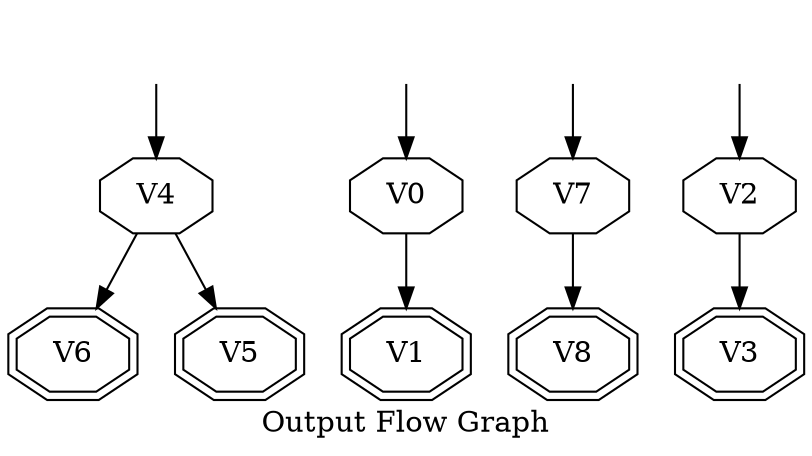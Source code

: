 digraph OFG {
  rankdir=TB;
  V6 [label = "V6", shape = "octagon", shape = "doubleoctagon"];
  V1 [label = "V1", shape = "octagon", shape = "doubleoctagon"];
  V0 [label = "V0", shape = "octagon", ];
  V7 [label = "V7", shape = "octagon", ];
  V8 [label = "V8", shape = "octagon", shape = "doubleoctagon"];
  V4 [label = "V4", shape = "octagon", ];
  V5 [label = "V5", shape = "octagon", shape = "doubleoctagon"];
  V2 [label = "V2", shape = "octagon", ];
  V3 [label = "V3", shape = "octagon", shape = "doubleoctagon"];
  V0FakedSrc [ label="", shape="none" ];
  V0FakedSrc -> V0;
  V0 -> V1;
  V7FakedSrc [ label="", shape="none" ];
  V7FakedSrc -> V7;
  V7 -> V8;
  V4FakedSrc [ label="", shape="none" ];
  V4FakedSrc -> V4;
  V4 -> V6;
  V4 -> V5;
  V2FakedSrc [ label="", shape="none" ];
  V2FakedSrc -> V2;
  V2 -> V3;
  label="Output Flow Graph";
}
